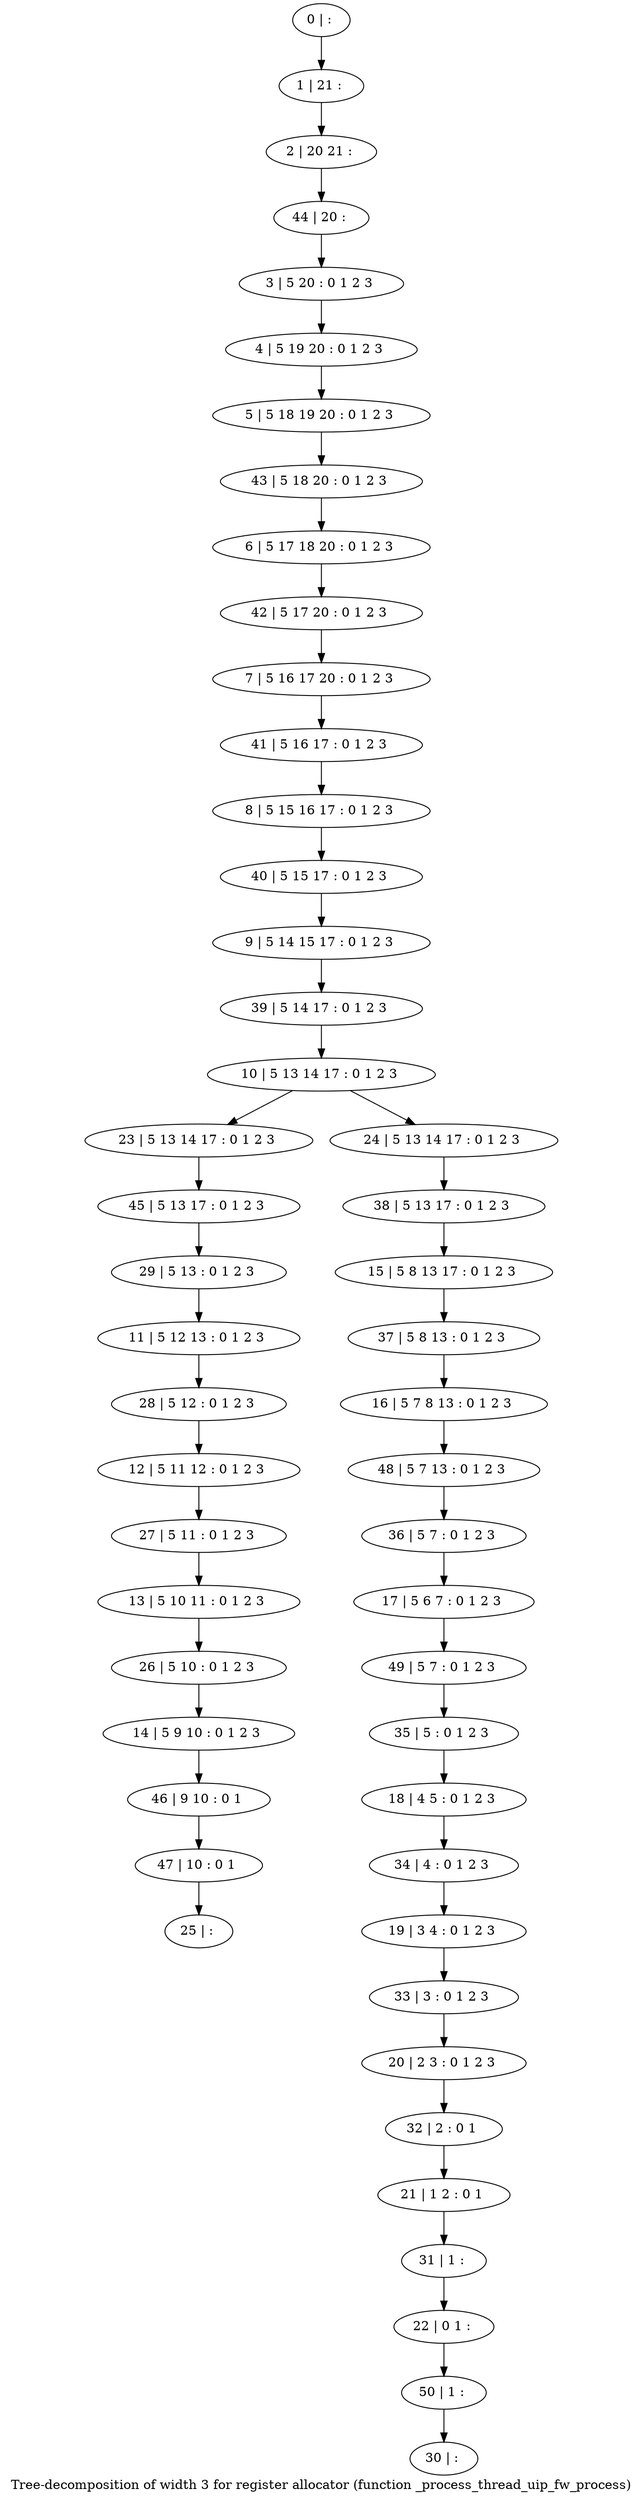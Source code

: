 digraph G {
graph [label="Tree-decomposition of width 3 for register allocator (function _process_thread_uip_fw_process)"]
0[label="0 | : "];
1[label="1 | 21 : "];
2[label="2 | 20 21 : "];
3[label="3 | 5 20 : 0 1 2 3 "];
4[label="4 | 5 19 20 : 0 1 2 3 "];
5[label="5 | 5 18 19 20 : 0 1 2 3 "];
6[label="6 | 5 17 18 20 : 0 1 2 3 "];
7[label="7 | 5 16 17 20 : 0 1 2 3 "];
8[label="8 | 5 15 16 17 : 0 1 2 3 "];
9[label="9 | 5 14 15 17 : 0 1 2 3 "];
10[label="10 | 5 13 14 17 : 0 1 2 3 "];
11[label="11 | 5 12 13 : 0 1 2 3 "];
12[label="12 | 5 11 12 : 0 1 2 3 "];
13[label="13 | 5 10 11 : 0 1 2 3 "];
14[label="14 | 5 9 10 : 0 1 2 3 "];
15[label="15 | 5 8 13 17 : 0 1 2 3 "];
16[label="16 | 5 7 8 13 : 0 1 2 3 "];
17[label="17 | 5 6 7 : 0 1 2 3 "];
18[label="18 | 4 5 : 0 1 2 3 "];
19[label="19 | 3 4 : 0 1 2 3 "];
20[label="20 | 2 3 : 0 1 2 3 "];
21[label="21 | 1 2 : 0 1 "];
22[label="22 | 0 1 : "];
23[label="23 | 5 13 14 17 : 0 1 2 3 "];
24[label="24 | 5 13 14 17 : 0 1 2 3 "];
25[label="25 | : "];
26[label="26 | 5 10 : 0 1 2 3 "];
27[label="27 | 5 11 : 0 1 2 3 "];
28[label="28 | 5 12 : 0 1 2 3 "];
29[label="29 | 5 13 : 0 1 2 3 "];
30[label="30 | : "];
31[label="31 | 1 : "];
32[label="32 | 2 : 0 1 "];
33[label="33 | 3 : 0 1 2 3 "];
34[label="34 | 4 : 0 1 2 3 "];
35[label="35 | 5 : 0 1 2 3 "];
36[label="36 | 5 7 : 0 1 2 3 "];
37[label="37 | 5 8 13 : 0 1 2 3 "];
38[label="38 | 5 13 17 : 0 1 2 3 "];
39[label="39 | 5 14 17 : 0 1 2 3 "];
40[label="40 | 5 15 17 : 0 1 2 3 "];
41[label="41 | 5 16 17 : 0 1 2 3 "];
42[label="42 | 5 17 20 : 0 1 2 3 "];
43[label="43 | 5 18 20 : 0 1 2 3 "];
44[label="44 | 20 : "];
45[label="45 | 5 13 17 : 0 1 2 3 "];
46[label="46 | 9 10 : 0 1 "];
47[label="47 | 10 : 0 1 "];
48[label="48 | 5 7 13 : 0 1 2 3 "];
49[label="49 | 5 7 : 0 1 2 3 "];
50[label="50 | 1 : "];
0->1 ;
1->2 ;
3->4 ;
4->5 ;
10->23 ;
10->24 ;
26->14 ;
13->26 ;
27->13 ;
12->27 ;
28->12 ;
11->28 ;
29->11 ;
31->22 ;
21->31 ;
32->21 ;
20->32 ;
33->20 ;
19->33 ;
34->19 ;
18->34 ;
35->18 ;
36->17 ;
37->16 ;
15->37 ;
38->15 ;
24->38 ;
39->10 ;
9->39 ;
40->9 ;
8->40 ;
41->8 ;
7->41 ;
42->7 ;
6->42 ;
43->6 ;
5->43 ;
44->3 ;
2->44 ;
45->29 ;
23->45 ;
14->46 ;
47->25 ;
46->47 ;
48->36 ;
16->48 ;
49->35 ;
17->49 ;
50->30 ;
22->50 ;
}
